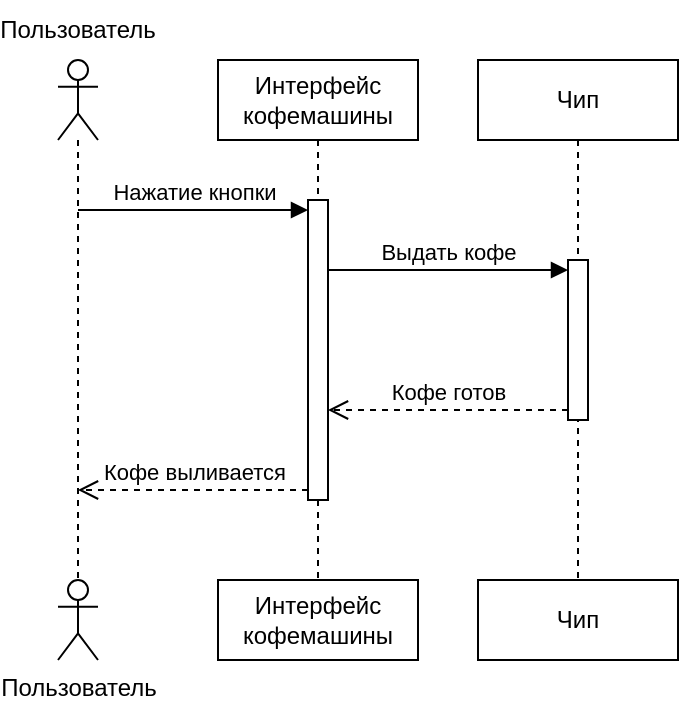 <mxfile version="24.7.16">
  <diagram name="Страница — 1" id="A3MoOtcZovlRSkt_QyaK">
    <mxGraphModel dx="819" dy="474" grid="1" gridSize="10" guides="1" tooltips="1" connect="1" arrows="1" fold="1" page="1" pageScale="1" pageWidth="827" pageHeight="1169" math="0" shadow="0">
      <root>
        <mxCell id="0" />
        <mxCell id="1" parent="0" />
        <mxCell id="mz2s34Ppvs0UXUrRNXCh-2" value="Интерфейс кофемашины" style="shape=umlLifeline;whiteSpace=wrap;html=1;container=1;dropTarget=0;collapsible=0;recursiveResize=0;outlineConnect=0;portConstraint=eastwest;newEdgeStyle={&quot;curved&quot;:0,&quot;rounded&quot;:0};points=[[0,0,0,0,5],[0,1,0,0,-5],[1,0,0,0,5],[1,1,0,0,-5]];perimeter=rectanglePerimeter;targetShapes=umlLifeline;participant=label;" vertex="1" parent="1">
          <mxGeometry x="310" y="160" width="100" height="260" as="geometry" />
        </mxCell>
        <mxCell id="mz2s34Ppvs0UXUrRNXCh-12" value="" style="html=1;points=[[0,0,0,0,5],[0,1,0,0,-5],[1,0,0,0,5],[1,1,0,0,-5]];perimeter=orthogonalPerimeter;outlineConnect=0;targetShapes=umlLifeline;portConstraint=eastwest;newEdgeStyle={&quot;curved&quot;:0,&quot;rounded&quot;:0};" vertex="1" parent="mz2s34Ppvs0UXUrRNXCh-2">
          <mxGeometry x="45" y="70" width="10" height="150" as="geometry" />
        </mxCell>
        <mxCell id="mz2s34Ppvs0UXUrRNXCh-6" value="Интерфейс&lt;div&gt;кофемашины&lt;/div&gt;" style="rounded=0;whiteSpace=wrap;html=1;" vertex="1" parent="1">
          <mxGeometry x="310" y="420" width="100" height="40" as="geometry" />
        </mxCell>
        <mxCell id="mz2s34Ppvs0UXUrRNXCh-7" value="Чип" style="rounded=0;whiteSpace=wrap;html=1;" vertex="1" parent="1">
          <mxGeometry x="440" y="420" width="100" height="40" as="geometry" />
        </mxCell>
        <mxCell id="mz2s34Ppvs0UXUrRNXCh-8" value="Чип" style="shape=umlLifeline;perimeter=lifelinePerimeter;whiteSpace=wrap;html=1;container=1;dropTarget=0;collapsible=0;recursiveResize=0;outlineConnect=0;portConstraint=eastwest;newEdgeStyle={&quot;edgeStyle&quot;:&quot;elbowEdgeStyle&quot;,&quot;elbow&quot;:&quot;vertical&quot;,&quot;curved&quot;:0,&quot;rounded&quot;:0};" vertex="1" parent="1">
          <mxGeometry x="440" y="160" width="100" height="260" as="geometry" />
        </mxCell>
        <mxCell id="mz2s34Ppvs0UXUrRNXCh-18" value="" style="html=1;points=[[0,0,0,0,5],[0,1,0,0,-5],[1,0,0,0,5],[1,1,0,0,-5]];perimeter=orthogonalPerimeter;outlineConnect=0;targetShapes=umlLifeline;portConstraint=eastwest;newEdgeStyle={&quot;curved&quot;:0,&quot;rounded&quot;:0};" vertex="1" parent="mz2s34Ppvs0UXUrRNXCh-8">
          <mxGeometry x="45" y="100" width="10" height="80" as="geometry" />
        </mxCell>
        <mxCell id="mz2s34Ppvs0UXUrRNXCh-13" value="Нажатие кнопки" style="html=1;verticalAlign=bottom;endArrow=block;curved=0;rounded=0;entryX=0;entryY=0;entryDx=0;entryDy=5;" edge="1" target="mz2s34Ppvs0UXUrRNXCh-12" parent="1" source="mz2s34Ppvs0UXUrRNXCh-16">
          <mxGeometry relative="1" as="geometry">
            <mxPoint x="239.929" y="265" as="sourcePoint" />
          </mxGeometry>
        </mxCell>
        <mxCell id="mz2s34Ppvs0UXUrRNXCh-14" value="Кофе выливается" style="html=1;verticalAlign=bottom;endArrow=open;dashed=1;endSize=8;curved=0;rounded=0;exitX=0;exitY=1;exitDx=0;exitDy=-5;" edge="1" source="mz2s34Ppvs0UXUrRNXCh-12" parent="1" target="mz2s34Ppvs0UXUrRNXCh-16">
          <mxGeometry relative="1" as="geometry">
            <mxPoint x="239.929" y="335" as="targetPoint" />
          </mxGeometry>
        </mxCell>
        <mxCell id="mz2s34Ppvs0UXUrRNXCh-15" value="Пользователь" style="shape=umlActor;verticalLabelPosition=bottom;verticalAlign=top;html=1;outlineConnect=0;" vertex="1" parent="1">
          <mxGeometry x="230" y="420" width="20" height="40" as="geometry" />
        </mxCell>
        <mxCell id="mz2s34Ppvs0UXUrRNXCh-16" value="" style="shape=umlLifeline;perimeter=lifelinePerimeter;whiteSpace=wrap;html=1;container=1;dropTarget=0;collapsible=0;recursiveResize=0;outlineConnect=0;portConstraint=eastwest;newEdgeStyle={&quot;curved&quot;:0,&quot;rounded&quot;:0};participant=umlActor;" vertex="1" parent="1">
          <mxGeometry x="230" y="160" width="20" height="260" as="geometry" />
        </mxCell>
        <mxCell id="mz2s34Ppvs0UXUrRNXCh-17" value="Пользователь" style="text;html=1;align=center;verticalAlign=middle;whiteSpace=wrap;rounded=0;" vertex="1" parent="1">
          <mxGeometry x="210" y="130" width="60" height="30" as="geometry" />
        </mxCell>
        <mxCell id="mz2s34Ppvs0UXUrRNXCh-19" value="Выдать кофе" style="html=1;verticalAlign=bottom;endArrow=block;curved=0;rounded=0;entryX=0;entryY=0;entryDx=0;entryDy=5;" edge="1" target="mz2s34Ppvs0UXUrRNXCh-18" parent="1" source="mz2s34Ppvs0UXUrRNXCh-12">
          <mxGeometry relative="1" as="geometry">
            <mxPoint x="415" y="265" as="sourcePoint" />
          </mxGeometry>
        </mxCell>
        <mxCell id="mz2s34Ppvs0UXUrRNXCh-20" value="Кофе готов" style="html=1;verticalAlign=bottom;endArrow=open;dashed=1;endSize=8;curved=0;rounded=0;exitX=0;exitY=1;exitDx=0;exitDy=-5;" edge="1" source="mz2s34Ppvs0UXUrRNXCh-18" parent="1" target="mz2s34Ppvs0UXUrRNXCh-12">
          <mxGeometry relative="1" as="geometry">
            <mxPoint x="415" y="335" as="targetPoint" />
          </mxGeometry>
        </mxCell>
      </root>
    </mxGraphModel>
  </diagram>
</mxfile>
